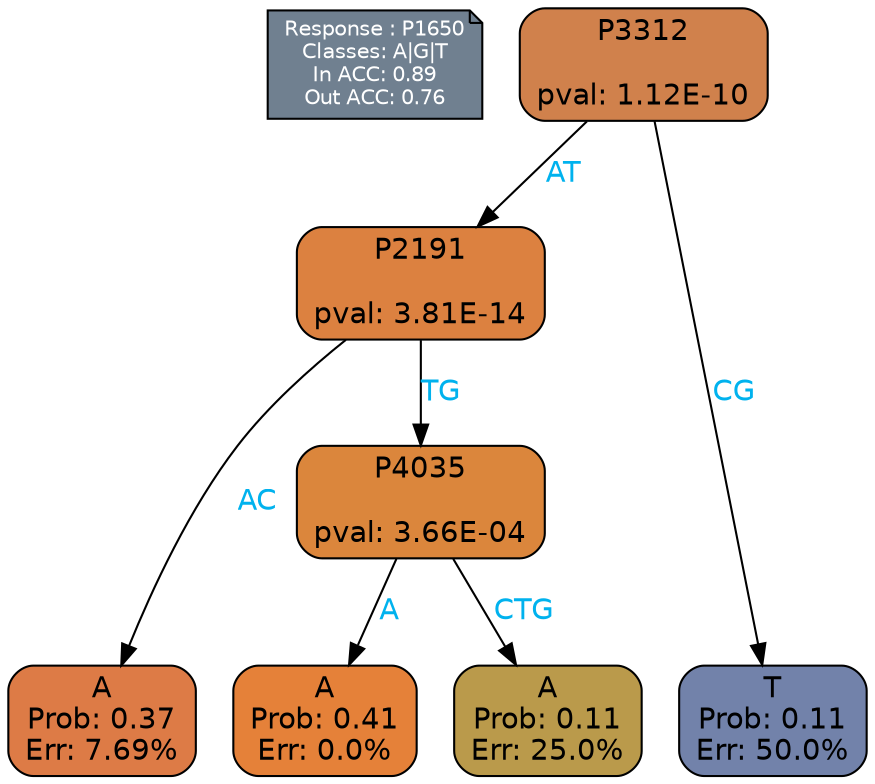 digraph Tree {
node [shape=box, style="filled, rounded", color="black", fontname=helvetica] ;
graph [ranksep=equally, splines=polylines, bgcolor=transparent, dpi=600] ;
edge [fontname=helvetica] ;
LEGEND [label="Response : P1650
Classes: A|G|T
In ACC: 0.89
Out ACC: 0.76
",shape=note,align=left,style=filled,fillcolor="slategray",fontcolor="white",fontsize=10];1 [label="P3312

pval: 1.12E-10", fillcolor="#d0814c"] ;
2 [label="P2191

pval: 3.81E-14", fillcolor="#dc8140"] ;
3 [label="A
Prob: 0.37
Err: 7.69%", fillcolor="#dd7b46"] ;
4 [label="P4035

pval: 3.66E-04", fillcolor="#db863c"] ;
5 [label="A
Prob: 0.41
Err: 0.0%", fillcolor="#e58139"] ;
6 [label="A
Prob: 0.11
Err: 25.0%", fillcolor="#ba9a4b"] ;
7 [label="T
Prob: 0.11
Err: 50.0%", fillcolor="#7282aa"] ;
1 -> 2 [label="AT",fontcolor=deepskyblue2] ;
1 -> 7 [label="CG",fontcolor=deepskyblue2] ;
2 -> 3 [label="AC",fontcolor=deepskyblue2] ;
2 -> 4 [label="TG",fontcolor=deepskyblue2] ;
4 -> 5 [label="A",fontcolor=deepskyblue2] ;
4 -> 6 [label="CTG",fontcolor=deepskyblue2] ;
{rank = same; 3;5;6;7;}{rank = same; LEGEND;1;}}